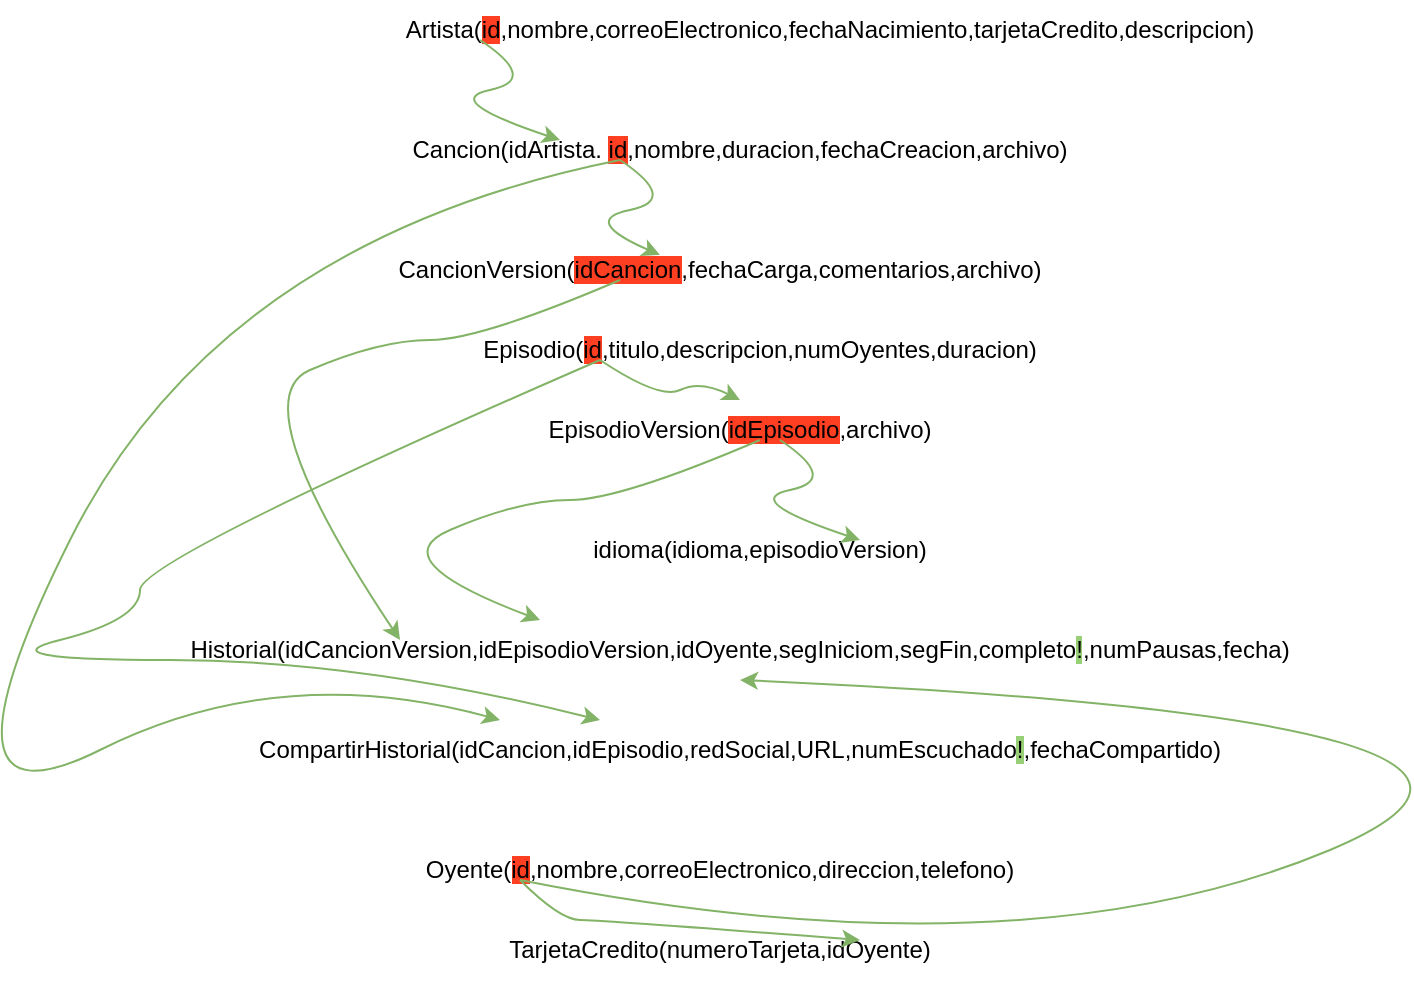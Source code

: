 <mxfile version="22.0.8" type="github">
  <diagram name="Page-1" id="TThdwCq3SuJ_IdHVlLw1">
    <mxGraphModel dx="2236" dy="793" grid="1" gridSize="10" guides="1" tooltips="1" connect="1" arrows="1" fold="1" page="1" pageScale="1" pageWidth="850" pageHeight="1100" math="0" shadow="0">
      <root>
        <mxCell id="0" />
        <mxCell id="1" parent="0" />
        <mxCell id="WSB9m4-YeFJ99q0qtUnY-1" value="Cancion(idArtista.&amp;nbsp;&lt;span style=&quot;background-color: rgb(255, 63, 33);&quot;&gt;id&lt;/span&gt;,nombre,duracion,fechaCreacion,archivo)" style="text;html=1;strokeColor=none;fillColor=none;align=center;verticalAlign=middle;whiteSpace=wrap;rounded=0;" vertex="1" parent="1">
          <mxGeometry x="160" y="120" width="60" height="30" as="geometry" />
        </mxCell>
        <mxCell id="WSB9m4-YeFJ99q0qtUnY-2" value="Artista(&lt;span style=&quot;background-color: rgb(255, 63, 33);&quot;&gt;id&lt;/span&gt;,nombre,correoElectronico,fechaNacimiento,tarjetaCredito,descripcion)" style="text;html=1;strokeColor=none;fillColor=none;align=center;verticalAlign=middle;whiteSpace=wrap;rounded=0;" vertex="1" parent="1">
          <mxGeometry x="170" y="60" width="130" height="30" as="geometry" />
        </mxCell>
        <mxCell id="WSB9m4-YeFJ99q0qtUnY-3" value="Historial(idCancionVersion,idEpisodioVersion,idOyente,segIniciom,segFin,completo&lt;span style=&quot;background-color: rgb(151, 208, 119);&quot;&gt;!&lt;/span&gt;,numPausas,fecha)" style="text;html=1;strokeColor=none;fillColor=none;align=center;verticalAlign=middle;whiteSpace=wrap;rounded=0;" vertex="1" parent="1">
          <mxGeometry x="160" y="370" width="60" height="30" as="geometry" />
        </mxCell>
        <mxCell id="WSB9m4-YeFJ99q0qtUnY-4" value="EpisodioVersion(&lt;span style=&quot;background-color: rgb(255, 63, 33);&quot;&gt;idEpisodio&lt;/span&gt;,archivo)" style="text;html=1;strokeColor=none;fillColor=none;align=center;verticalAlign=middle;whiteSpace=wrap;rounded=0;" vertex="1" parent="1">
          <mxGeometry x="160" y="260" width="60" height="30" as="geometry" />
        </mxCell>
        <mxCell id="WSB9m4-YeFJ99q0qtUnY-5" value="CancionVersion(&lt;span style=&quot;background-color: rgb(255, 63, 33);&quot;&gt;idCancion&lt;/span&gt;,fechaCarga,comentarios,archivo)" style="text;html=1;strokeColor=none;fillColor=none;align=center;verticalAlign=middle;whiteSpace=wrap;rounded=0;" vertex="1" parent="1">
          <mxGeometry x="150" y="180" width="60" height="30" as="geometry" />
        </mxCell>
        <mxCell id="WSB9m4-YeFJ99q0qtUnY-6" value="Episodio(&lt;span style=&quot;background-color: rgb(255, 63, 33);&quot;&gt;id&lt;/span&gt;,titulo,descripcion,numOyentes,duracion)" style="text;html=1;strokeColor=none;fillColor=none;align=center;verticalAlign=middle;whiteSpace=wrap;rounded=0;" vertex="1" parent="1">
          <mxGeometry x="170" y="220" width="60" height="30" as="geometry" />
        </mxCell>
        <mxCell id="WSB9m4-YeFJ99q0qtUnY-7" value="Oyente(&lt;span style=&quot;background-color: rgb(255, 63, 33);&quot;&gt;id&lt;/span&gt;,nombre,correoElectronico,direccion,telefono)" style="text;html=1;strokeColor=none;fillColor=none;align=center;verticalAlign=middle;whiteSpace=wrap;rounded=0;" vertex="1" parent="1">
          <mxGeometry x="150" y="480" width="60" height="30" as="geometry" />
        </mxCell>
        <mxCell id="WSB9m4-YeFJ99q0qtUnY-8" value="TarjetaCredito(numeroTarjeta,idOyente)" style="text;html=1;strokeColor=none;fillColor=none;align=center;verticalAlign=middle;whiteSpace=wrap;rounded=0;" vertex="1" parent="1">
          <mxGeometry x="150" y="520" width="60" height="30" as="geometry" />
        </mxCell>
        <mxCell id="WSB9m4-YeFJ99q0qtUnY-10" value="CompartirHistorial(idCancion,idEpisodio,redSocial,URL,numEscuchado&lt;span style=&quot;background-color: rgb(151, 208, 119);&quot;&gt;!&lt;/span&gt;,fechaCompartido)" style="text;html=1;strokeColor=none;fillColor=none;align=center;verticalAlign=middle;whiteSpace=wrap;rounded=0;" vertex="1" parent="1">
          <mxGeometry x="160" y="420" width="60" height="30" as="geometry" />
        </mxCell>
        <mxCell id="WSB9m4-YeFJ99q0qtUnY-11" value="idioma(idioma,episodioVersion)" style="text;html=1;strokeColor=none;fillColor=none;align=center;verticalAlign=middle;whiteSpace=wrap;rounded=0;" vertex="1" parent="1">
          <mxGeometry x="170" y="320" width="60" height="30" as="geometry" />
        </mxCell>
        <mxCell id="WSB9m4-YeFJ99q0qtUnY-15" value="" style="curved=1;endArrow=classic;html=1;rounded=0;fillColor=#d5e8d4;strokeColor=#82b366;" edge="1" parent="1">
          <mxGeometry width="50" height="50" relative="1" as="geometry">
            <mxPoint x="60" y="80" as="sourcePoint" />
            <mxPoint x="100" y="130" as="targetPoint" />
            <Array as="points">
              <mxPoint x="90" y="100" />
              <mxPoint x="40" y="110" />
            </Array>
          </mxGeometry>
        </mxCell>
        <mxCell id="WSB9m4-YeFJ99q0qtUnY-16" value="" style="curved=1;endArrow=classic;html=1;rounded=0;fillColor=#d5e8d4;strokeColor=#82b366;" edge="1" parent="1">
          <mxGeometry width="50" height="50" relative="1" as="geometry">
            <mxPoint x="130" y="140" as="sourcePoint" />
            <mxPoint x="70" y="420" as="targetPoint" />
            <Array as="points">
              <mxPoint x="-70" y="180" />
              <mxPoint x="-220" y="480" />
              <mxPoint x="-40" y="390" />
            </Array>
          </mxGeometry>
        </mxCell>
        <mxCell id="WSB9m4-YeFJ99q0qtUnY-17" value="" style="curved=1;endArrow=classic;html=1;rounded=0;fillColor=#d5e8d4;strokeColor=#82b366;" edge="1" parent="1">
          <mxGeometry width="50" height="50" relative="1" as="geometry">
            <mxPoint x="120" y="240" as="sourcePoint" />
            <mxPoint x="120" y="420" as="targetPoint" />
            <Array as="points">
              <mxPoint x="-110" y="340" />
              <mxPoint x="-110" y="370" />
              <mxPoint x="-190" y="390" />
              <mxPoint y="390" />
            </Array>
          </mxGeometry>
        </mxCell>
        <mxCell id="WSB9m4-YeFJ99q0qtUnY-18" value="" style="curved=1;endArrow=classic;html=1;rounded=0;fillColor=#d5e8d4;strokeColor=#82b366;entryX=0;entryY=0.25;entryDx=0;entryDy=0;" edge="1" parent="1" target="WSB9m4-YeFJ99q0qtUnY-5">
          <mxGeometry width="50" height="50" relative="1" as="geometry">
            <mxPoint x="130" y="140" as="sourcePoint" />
            <mxPoint x="170" y="190" as="targetPoint" />
            <Array as="points">
              <mxPoint x="160" y="160" />
              <mxPoint x="110" y="170" />
            </Array>
          </mxGeometry>
        </mxCell>
        <mxCell id="WSB9m4-YeFJ99q0qtUnY-19" value="" style="curved=1;endArrow=classic;html=1;rounded=0;fillColor=#d5e8d4;strokeColor=#82b366;entryX=0.5;entryY=0;entryDx=0;entryDy=0;" edge="1" parent="1" target="WSB9m4-YeFJ99q0qtUnY-4">
          <mxGeometry width="50" height="50" relative="1" as="geometry">
            <mxPoint x="120" y="240" as="sourcePoint" />
            <mxPoint x="160" y="290" as="targetPoint" />
            <Array as="points">
              <mxPoint x="150" y="260" />
              <mxPoint x="170" y="250" />
            </Array>
          </mxGeometry>
        </mxCell>
        <mxCell id="WSB9m4-YeFJ99q0qtUnY-21" value="" style="curved=1;endArrow=classic;html=1;rounded=0;fillColor=#d5e8d4;strokeColor=#82b366;" edge="1" parent="1">
          <mxGeometry width="50" height="50" relative="1" as="geometry">
            <mxPoint x="210" y="280" as="sourcePoint" />
            <mxPoint x="250" y="330" as="targetPoint" />
            <Array as="points">
              <mxPoint x="240" y="300" />
              <mxPoint x="190" y="310" />
            </Array>
          </mxGeometry>
        </mxCell>
        <mxCell id="WSB9m4-YeFJ99q0qtUnY-22" value="" style="curved=1;endArrow=classic;html=1;rounded=0;fillColor=#d5e8d4;strokeColor=#82b366;" edge="1" parent="1">
          <mxGeometry width="50" height="50" relative="1" as="geometry">
            <mxPoint x="130" y="200" as="sourcePoint" />
            <mxPoint x="20" y="380" as="targetPoint" />
            <Array as="points">
              <mxPoint x="60" y="230" />
              <mxPoint x="10" y="230" />
              <mxPoint x="-60" y="260" />
            </Array>
          </mxGeometry>
        </mxCell>
        <mxCell id="WSB9m4-YeFJ99q0qtUnY-23" value="" style="curved=1;endArrow=classic;html=1;rounded=0;fillColor=#d5e8d4;strokeColor=#82b366;" edge="1" parent="1">
          <mxGeometry width="50" height="50" relative="1" as="geometry">
            <mxPoint x="200" y="280" as="sourcePoint" />
            <mxPoint x="90" y="370" as="targetPoint" />
            <Array as="points">
              <mxPoint x="130" y="310" />
              <mxPoint x="80" y="310" />
              <mxPoint x="10" y="340" />
            </Array>
          </mxGeometry>
        </mxCell>
        <mxCell id="WSB9m4-YeFJ99q0qtUnY-24" value="" style="curved=1;endArrow=classic;html=1;rounded=0;entryX=0.5;entryY=1;entryDx=0;entryDy=0;fillColor=#d5e8d4;strokeColor=#82b366;" edge="1" parent="1" target="WSB9m4-YeFJ99q0qtUnY-3">
          <mxGeometry width="50" height="50" relative="1" as="geometry">
            <mxPoint x="80" y="500" as="sourcePoint" />
            <mxPoint x="130" y="450" as="targetPoint" />
            <Array as="points">
              <mxPoint x="330" y="550" />
              <mxPoint x="640" y="420" />
            </Array>
          </mxGeometry>
        </mxCell>
        <mxCell id="WSB9m4-YeFJ99q0qtUnY-25" value="" style="curved=1;endArrow=classic;html=1;rounded=0;fillColor=#d5e8d4;strokeColor=#82b366;" edge="1" parent="1">
          <mxGeometry width="50" height="50" relative="1" as="geometry">
            <mxPoint x="80" y="500" as="sourcePoint" />
            <mxPoint x="250" y="530" as="targetPoint" />
            <Array as="points">
              <mxPoint x="100" y="520" />
              <mxPoint x="120" y="520" />
            </Array>
          </mxGeometry>
        </mxCell>
      </root>
    </mxGraphModel>
  </diagram>
</mxfile>
